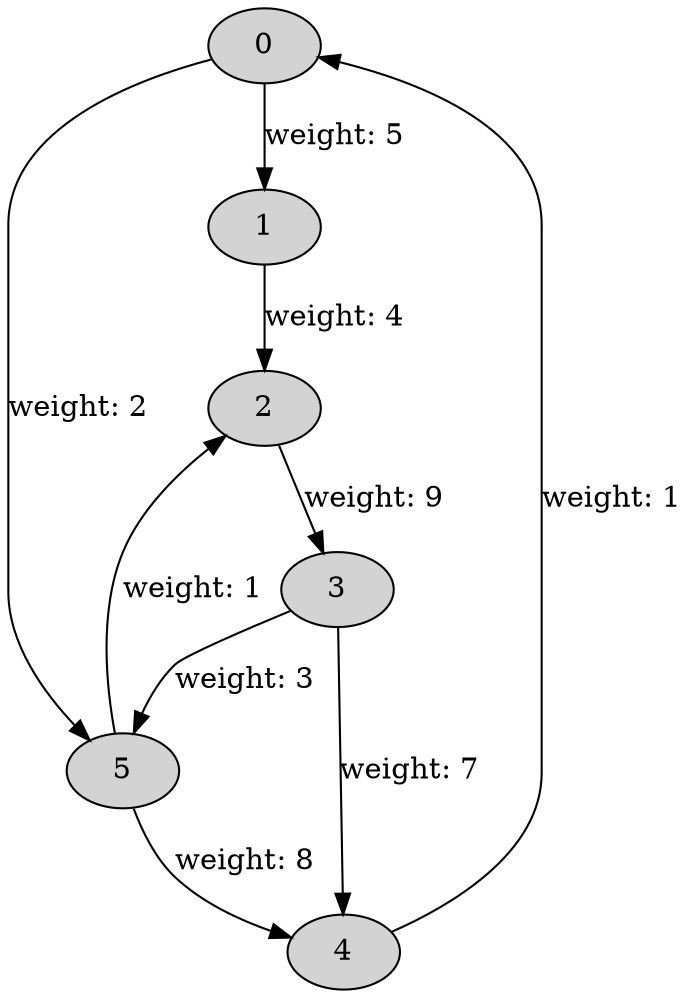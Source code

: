 digraph prof { ratio = fill;node [style=filled];
 0 -> 1 [label="weight: 5"];
 0 -> 5 [label="weight: 2"];
 1 -> 2 [label="weight: 4"];
 2 -> 3 [label="weight: 9"];
 3 -> 4 [label="weight: 7"];
 3 -> 5 [label="weight: 3"];
 4 -> 0 [label="weight: 1"];
 5 -> 4 [label="weight: 8"];
 5 -> 2 [label="weight: 1"];}